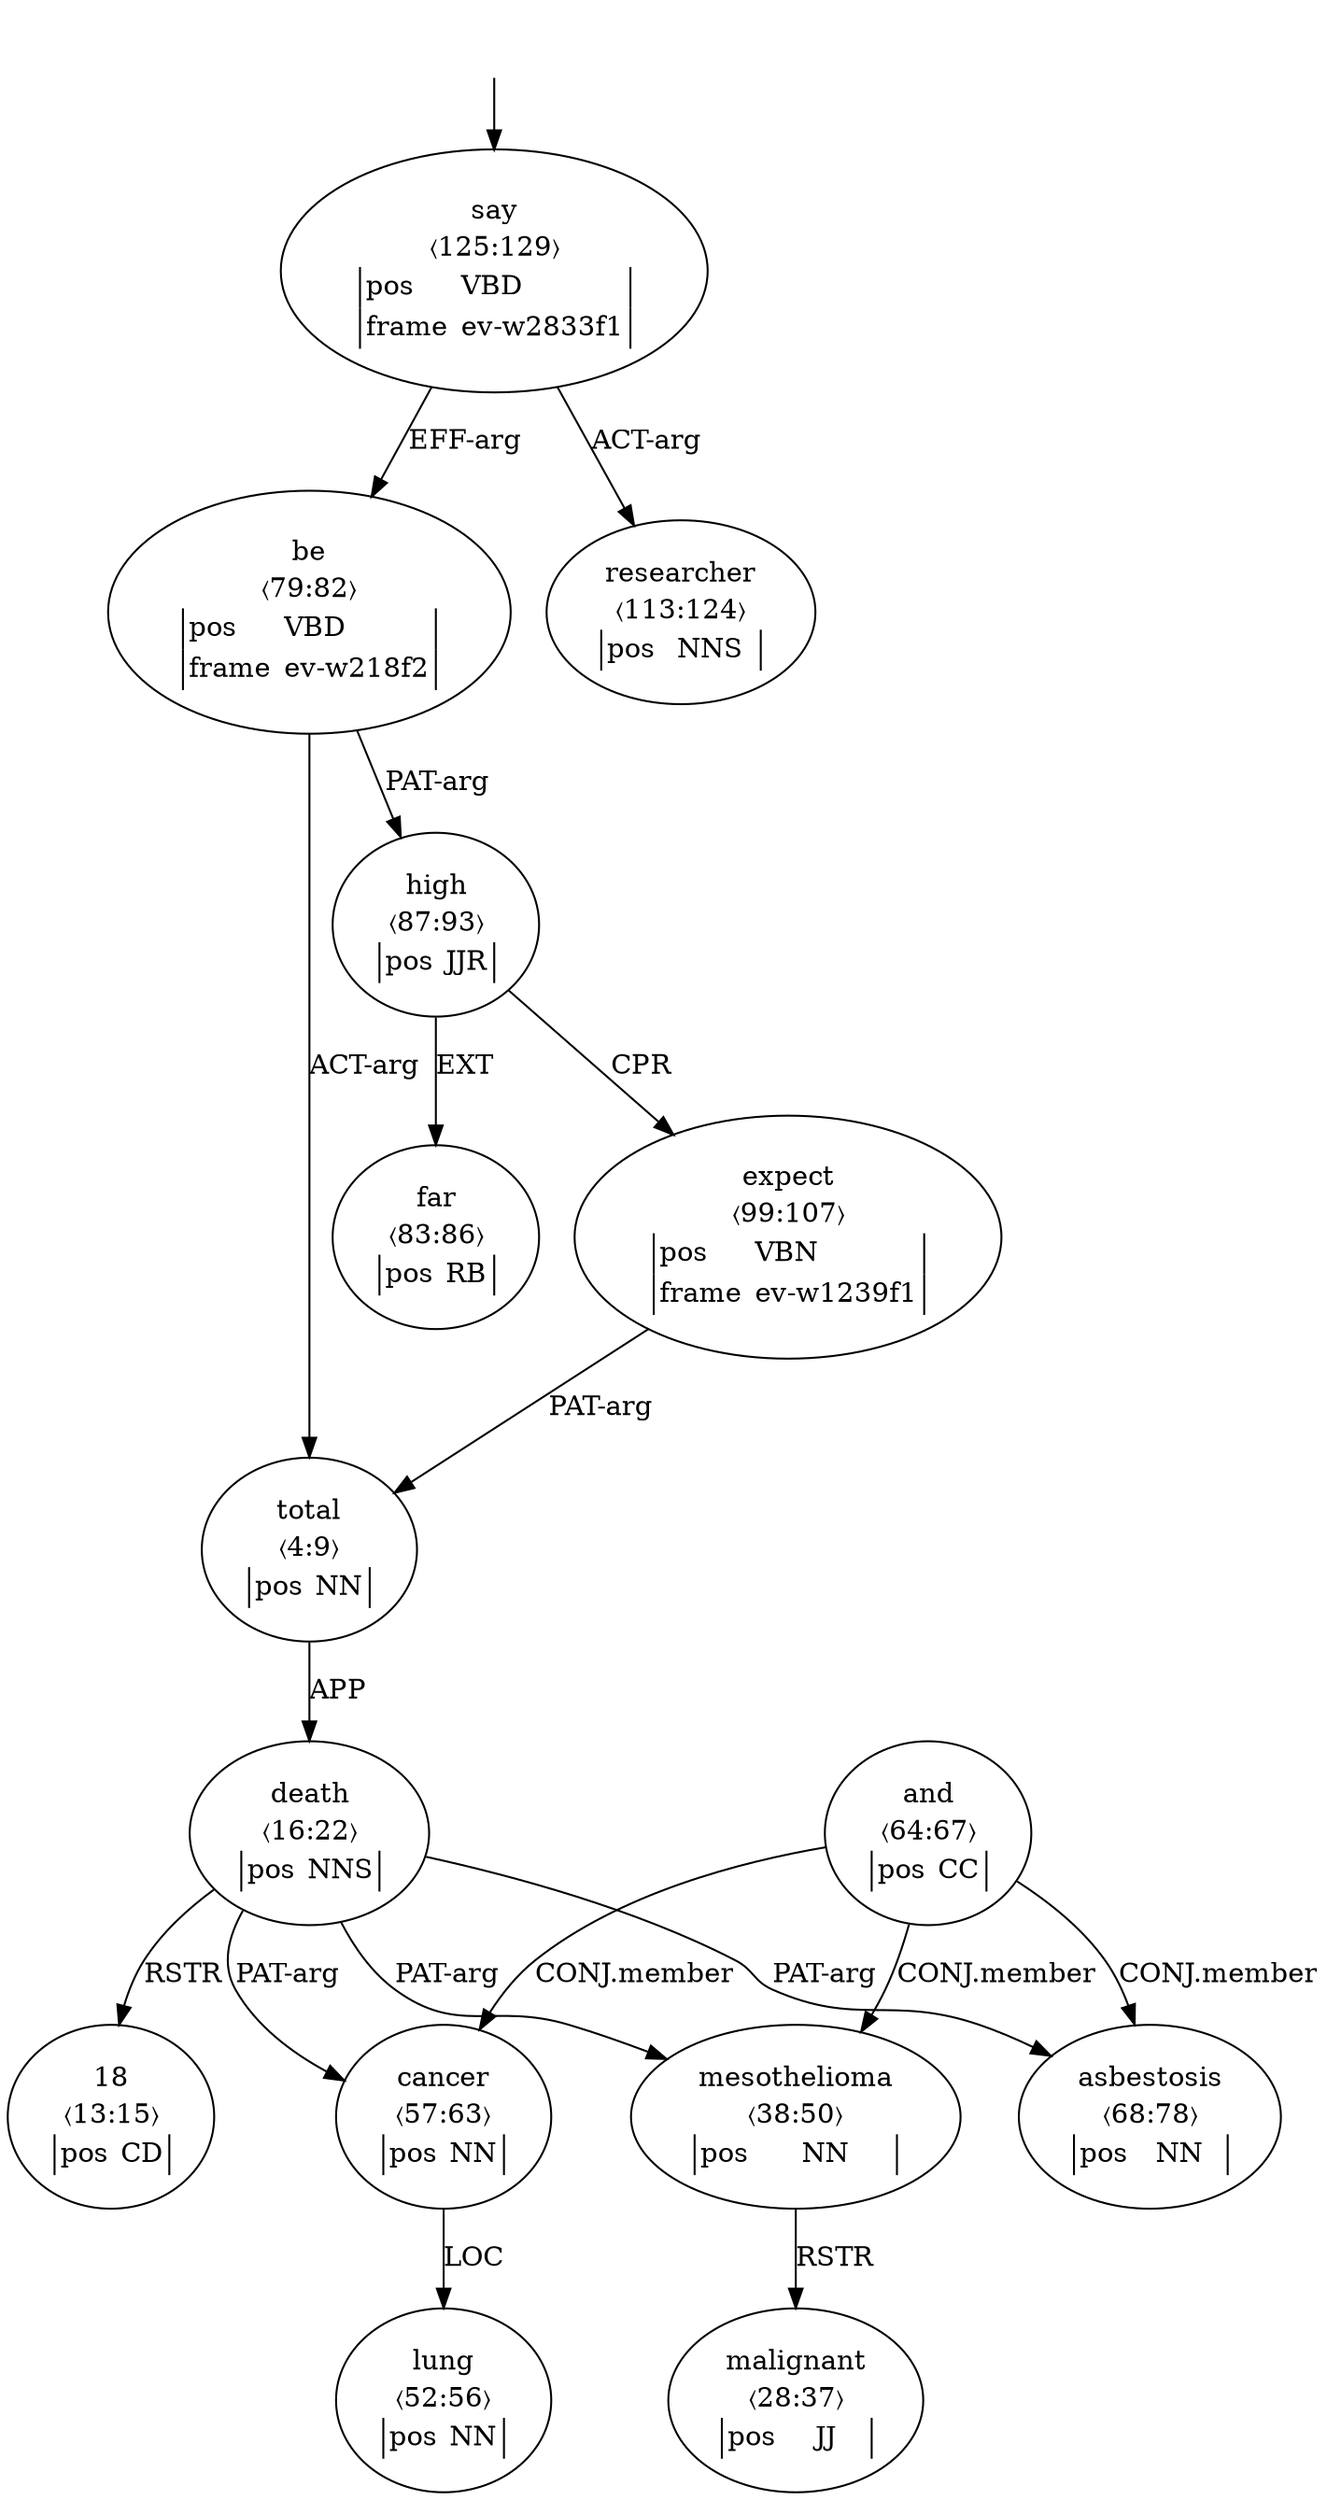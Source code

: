 digraph "20003015" {
  top [ style=invis ];
  top -> 21;
  1 [ label=<<table align="center" border="0" cellspacing="0"><tr><td colspan="2">total</td></tr><tr><td colspan="2">〈4:9〉</td></tr><tr><td sides="l" border="1" align="left">pos</td><td sides="r" border="1" align="left">NN</td></tr></table>> ];
  3 [ label=<<table align="center" border="0" cellspacing="0"><tr><td colspan="2">18</td></tr><tr><td colspan="2">〈13:15〉</td></tr><tr><td sides="l" border="1" align="left">pos</td><td sides="r" border="1" align="left">CD</td></tr></table>> ];
  4 [ label=<<table align="center" border="0" cellspacing="0"><tr><td colspan="2">death</td></tr><tr><td colspan="2">〈16:22〉</td></tr><tr><td sides="l" border="1" align="left">pos</td><td sides="r" border="1" align="left">NNS</td></tr></table>> ];
  6 [ label=<<table align="center" border="0" cellspacing="0"><tr><td colspan="2">malignant</td></tr><tr><td colspan="2">〈28:37〉</td></tr><tr><td sides="l" border="1" align="left">pos</td><td sides="r" border="1" align="left">JJ</td></tr></table>> ];
  7 [ label=<<table align="center" border="0" cellspacing="0"><tr><td colspan="2">mesothelioma</td></tr><tr><td colspan="2">〈38:50〉</td></tr><tr><td sides="l" border="1" align="left">pos</td><td sides="r" border="1" align="left">NN</td></tr></table>> ];
  9 [ label=<<table align="center" border="0" cellspacing="0"><tr><td colspan="2">lung</td></tr><tr><td colspan="2">〈52:56〉</td></tr><tr><td sides="l" border="1" align="left">pos</td><td sides="r" border="1" align="left">NN</td></tr></table>> ];
  10 [ label=<<table align="center" border="0" cellspacing="0"><tr><td colspan="2">cancer</td></tr><tr><td colspan="2">〈57:63〉</td></tr><tr><td sides="l" border="1" align="left">pos</td><td sides="r" border="1" align="left">NN</td></tr></table>> ];
  11 [ label=<<table align="center" border="0" cellspacing="0"><tr><td colspan="2">and</td></tr><tr><td colspan="2">〈64:67〉</td></tr><tr><td sides="l" border="1" align="left">pos</td><td sides="r" border="1" align="left">CC</td></tr></table>> ];
  12 [ label=<<table align="center" border="0" cellspacing="0"><tr><td colspan="2">asbestosis</td></tr><tr><td colspan="2">〈68:78〉</td></tr><tr><td sides="l" border="1" align="left">pos</td><td sides="r" border="1" align="left">NN</td></tr></table>> ];
  13 [ label=<<table align="center" border="0" cellspacing="0"><tr><td colspan="2">be</td></tr><tr><td colspan="2">〈79:82〉</td></tr><tr><td sides="l" border="1" align="left">pos</td><td sides="r" border="1" align="left">VBD</td></tr><tr><td sides="l" border="1" align="left">frame</td><td sides="r" border="1" align="left">ev-w218f2</td></tr></table>> ];
  14 [ label=<<table align="center" border="0" cellspacing="0"><tr><td colspan="2">far</td></tr><tr><td colspan="2">〈83:86〉</td></tr><tr><td sides="l" border="1" align="left">pos</td><td sides="r" border="1" align="left">RB</td></tr></table>> ];
  15 [ label=<<table align="center" border="0" cellspacing="0"><tr><td colspan="2">high</td></tr><tr><td colspan="2">〈87:93〉</td></tr><tr><td sides="l" border="1" align="left">pos</td><td sides="r" border="1" align="left">JJR</td></tr></table>> ];
  17 [ label=<<table align="center" border="0" cellspacing="0"><tr><td colspan="2">expect</td></tr><tr><td colspan="2">〈99:107〉</td></tr><tr><td sides="l" border="1" align="left">pos</td><td sides="r" border="1" align="left">VBN</td></tr><tr><td sides="l" border="1" align="left">frame</td><td sides="r" border="1" align="left">ev-w1239f1</td></tr></table>> ];
  20 [ label=<<table align="center" border="0" cellspacing="0"><tr><td colspan="2">researcher</td></tr><tr><td colspan="2">〈113:124〉</td></tr><tr><td sides="l" border="1" align="left">pos</td><td sides="r" border="1" align="left">NNS</td></tr></table>> ];
  21 [ label=<<table align="center" border="0" cellspacing="0"><tr><td colspan="2">say</td></tr><tr><td colspan="2">〈125:129〉</td></tr><tr><td sides="l" border="1" align="left">pos</td><td sides="r" border="1" align="left">VBD</td></tr><tr><td sides="l" border="1" align="left">frame</td><td sides="r" border="1" align="left">ev-w2833f1</td></tr></table>> ];
  21 -> 20 [ label="ACT-arg" ];
  21 -> 13 [ label="EFF-arg" ];
  11 -> 7 [ label="CONJ.member" ];
  10 -> 9 [ label="LOC" ];
  17 -> 1 [ label="PAT-arg" ];
  4 -> 3 [ label="RSTR" ];
  15 -> 17 [ label="CPR" ];
  11 -> 12 [ label="CONJ.member" ];
  15 -> 14 [ label="EXT" ];
  1 -> 4 [ label="APP" ];
  4 -> 7 [ label="PAT-arg" ];
  13 -> 1 [ label="ACT-arg" ];
  7 -> 6 [ label="RSTR" ];
  4 -> 10 [ label="PAT-arg" ];
  13 -> 15 [ label="PAT-arg" ];
  11 -> 10 [ label="CONJ.member" ];
  4 -> 12 [ label="PAT-arg" ];
}

